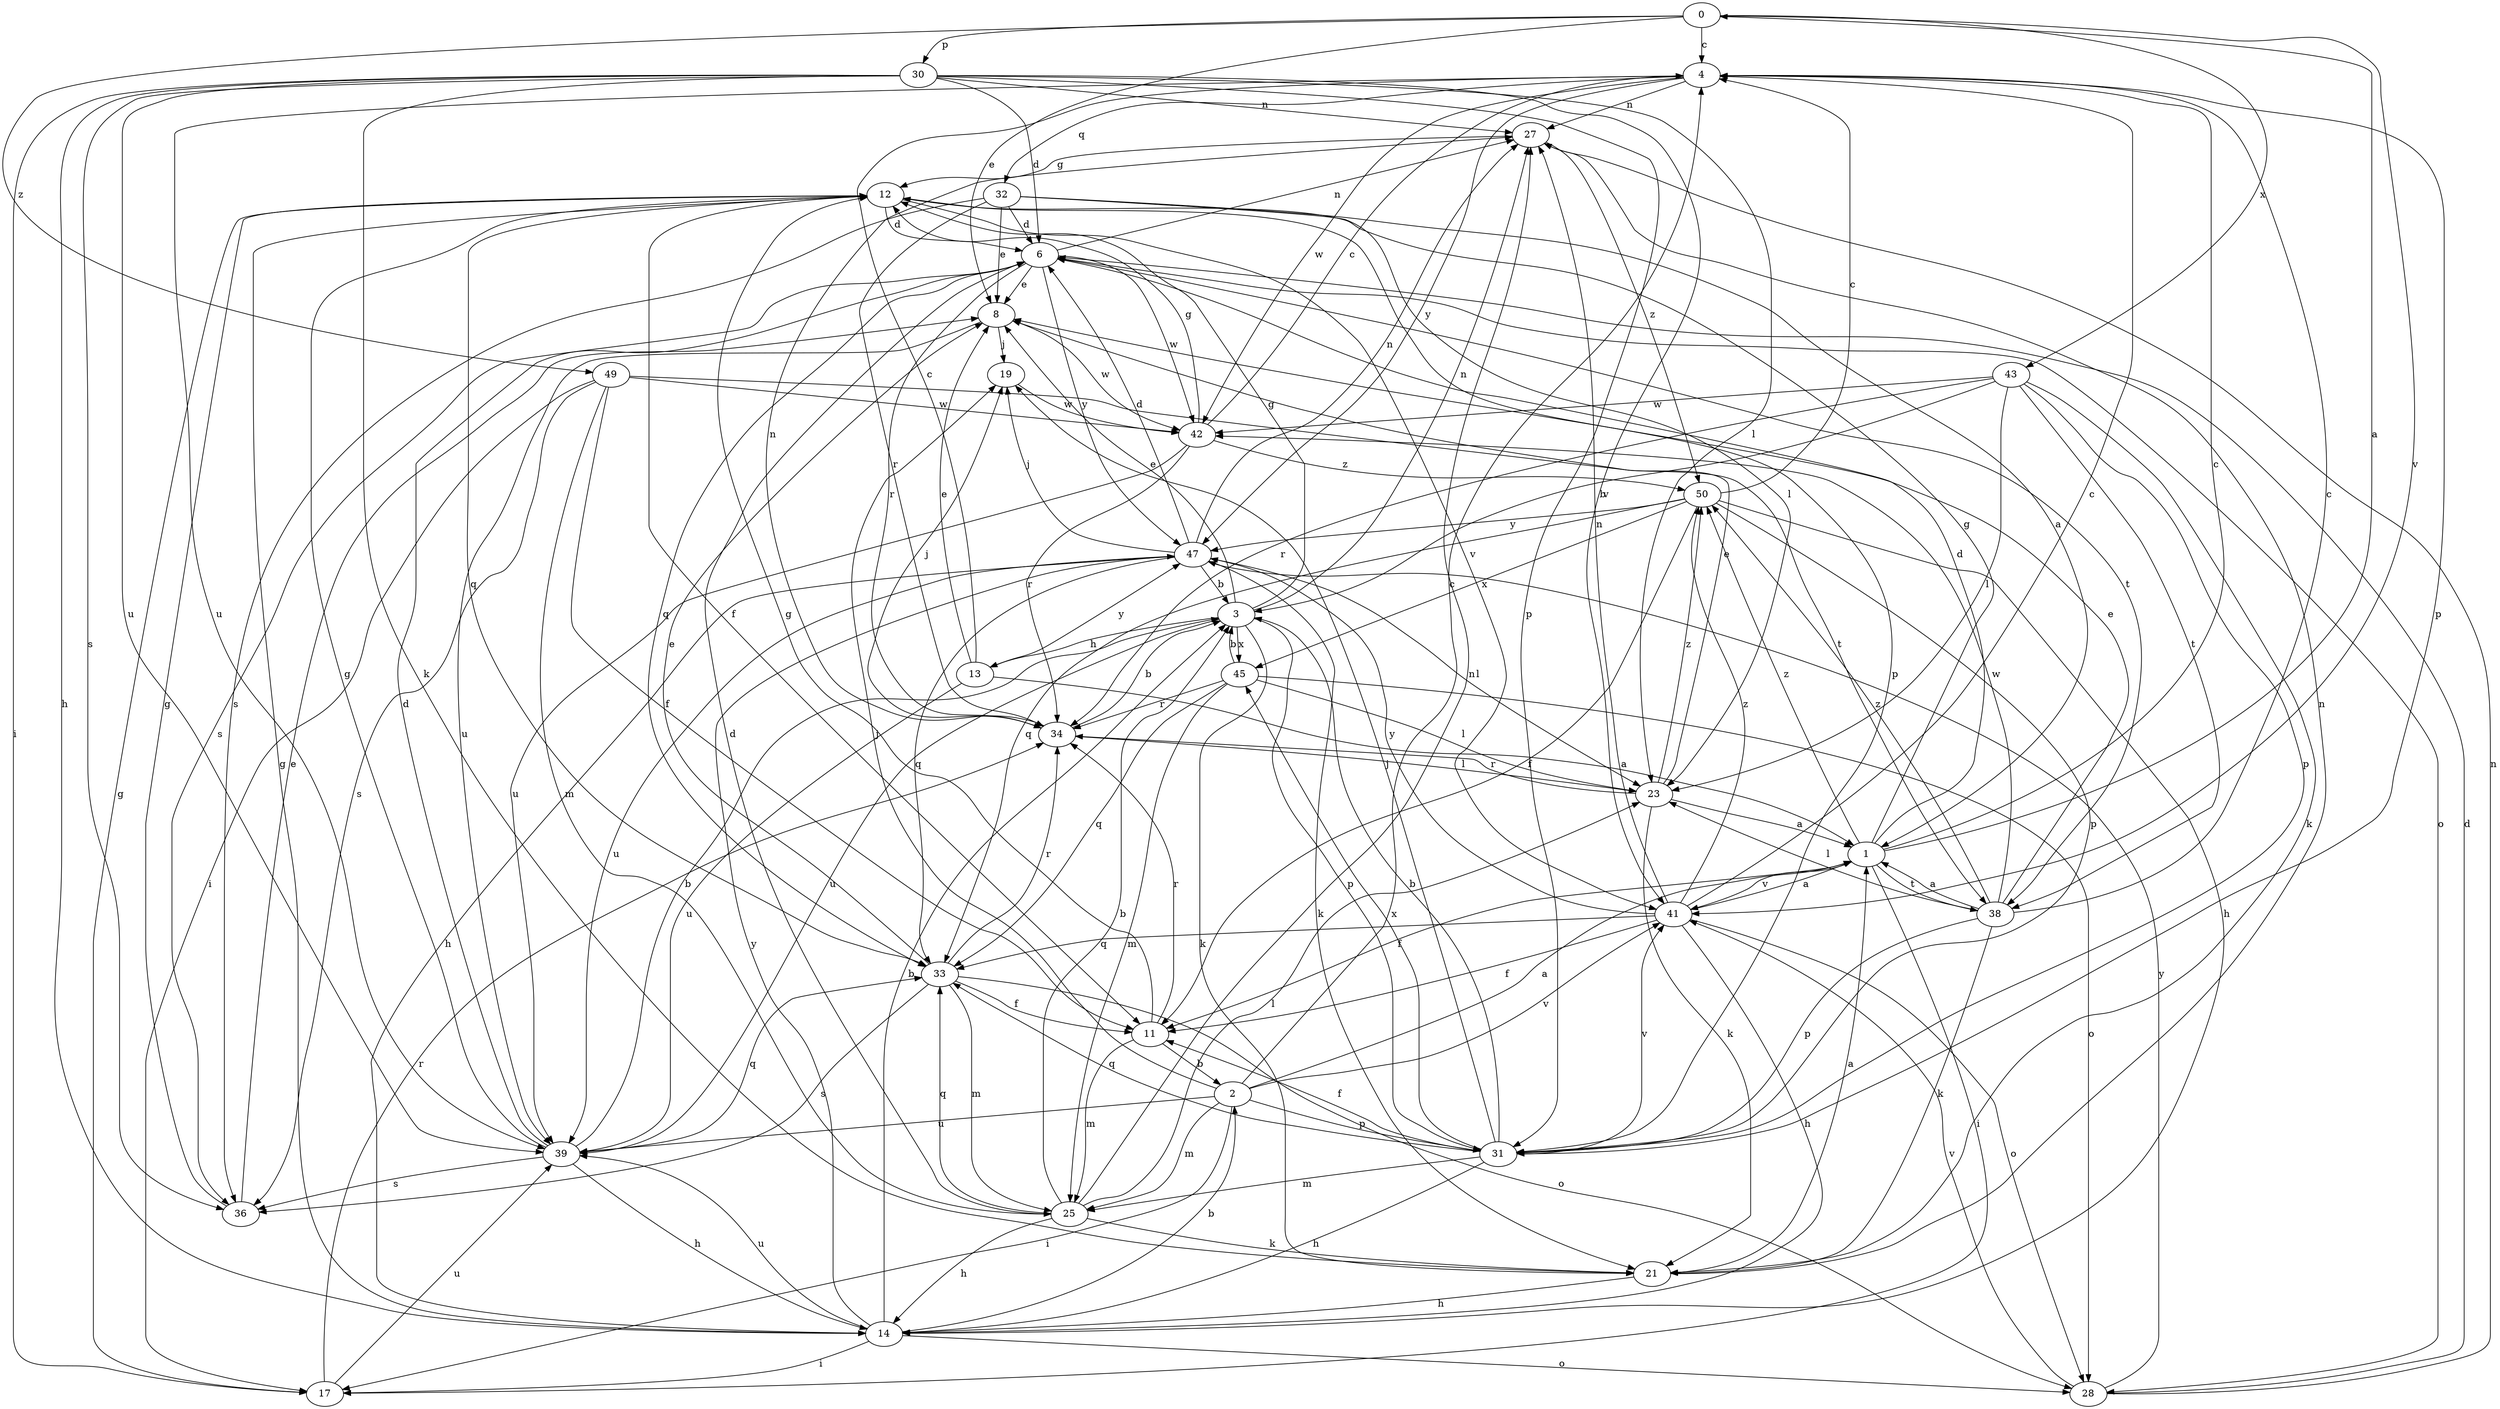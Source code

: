 strict digraph  {
0;
1;
2;
3;
4;
6;
8;
11;
12;
13;
14;
17;
19;
21;
23;
25;
27;
28;
30;
31;
32;
33;
34;
36;
38;
39;
41;
42;
43;
45;
47;
49;
50;
0 -> 4  [label=c];
0 -> 8  [label=e];
0 -> 30  [label=p];
0 -> 41  [label=v];
0 -> 43  [label=x];
0 -> 49  [label=z];
1 -> 0  [label=a];
1 -> 4  [label=c];
1 -> 6  [label=d];
1 -> 11  [label=f];
1 -> 12  [label=g];
1 -> 17  [label=i];
1 -> 38  [label=t];
1 -> 41  [label=v];
1 -> 50  [label=z];
2 -> 1  [label=a];
2 -> 4  [label=c];
2 -> 17  [label=i];
2 -> 19  [label=j];
2 -> 25  [label=m];
2 -> 31  [label=p];
2 -> 39  [label=u];
2 -> 41  [label=v];
3 -> 8  [label=e];
3 -> 12  [label=g];
3 -> 13  [label=h];
3 -> 21  [label=k];
3 -> 27  [label=n];
3 -> 31  [label=p];
3 -> 39  [label=u];
3 -> 45  [label=x];
4 -> 27  [label=n];
4 -> 31  [label=p];
4 -> 32  [label=q];
4 -> 39  [label=u];
4 -> 42  [label=w];
4 -> 47  [label=y];
6 -> 8  [label=e];
6 -> 27  [label=n];
6 -> 28  [label=o];
6 -> 33  [label=q];
6 -> 34  [label=r];
6 -> 36  [label=s];
6 -> 38  [label=t];
6 -> 42  [label=w];
6 -> 47  [label=y];
8 -> 19  [label=j];
8 -> 39  [label=u];
8 -> 42  [label=w];
11 -> 2  [label=b];
11 -> 12  [label=g];
11 -> 25  [label=m];
11 -> 34  [label=r];
12 -> 6  [label=d];
12 -> 11  [label=f];
12 -> 31  [label=p];
12 -> 33  [label=q];
12 -> 41  [label=v];
13 -> 1  [label=a];
13 -> 4  [label=c];
13 -> 8  [label=e];
13 -> 39  [label=u];
13 -> 47  [label=y];
14 -> 2  [label=b];
14 -> 3  [label=b];
14 -> 12  [label=g];
14 -> 17  [label=i];
14 -> 28  [label=o];
14 -> 39  [label=u];
14 -> 47  [label=y];
17 -> 12  [label=g];
17 -> 34  [label=r];
17 -> 39  [label=u];
19 -> 42  [label=w];
21 -> 1  [label=a];
21 -> 14  [label=h];
21 -> 27  [label=n];
23 -> 1  [label=a];
23 -> 8  [label=e];
23 -> 21  [label=k];
23 -> 34  [label=r];
23 -> 50  [label=z];
25 -> 3  [label=b];
25 -> 6  [label=d];
25 -> 14  [label=h];
25 -> 21  [label=k];
25 -> 23  [label=l];
25 -> 27  [label=n];
25 -> 33  [label=q];
27 -> 12  [label=g];
27 -> 50  [label=z];
28 -> 6  [label=d];
28 -> 27  [label=n];
28 -> 41  [label=v];
28 -> 47  [label=y];
30 -> 6  [label=d];
30 -> 14  [label=h];
30 -> 17  [label=i];
30 -> 21  [label=k];
30 -> 23  [label=l];
30 -> 27  [label=n];
30 -> 31  [label=p];
30 -> 36  [label=s];
30 -> 39  [label=u];
30 -> 41  [label=v];
31 -> 3  [label=b];
31 -> 11  [label=f];
31 -> 14  [label=h];
31 -> 19  [label=j];
31 -> 25  [label=m];
31 -> 33  [label=q];
31 -> 41  [label=v];
31 -> 45  [label=x];
32 -> 1  [label=a];
32 -> 6  [label=d];
32 -> 8  [label=e];
32 -> 23  [label=l];
32 -> 34  [label=r];
32 -> 36  [label=s];
33 -> 8  [label=e];
33 -> 11  [label=f];
33 -> 25  [label=m];
33 -> 28  [label=o];
33 -> 34  [label=r];
33 -> 36  [label=s];
34 -> 3  [label=b];
34 -> 19  [label=j];
34 -> 23  [label=l];
34 -> 27  [label=n];
36 -> 8  [label=e];
36 -> 12  [label=g];
38 -> 1  [label=a];
38 -> 4  [label=c];
38 -> 8  [label=e];
38 -> 21  [label=k];
38 -> 23  [label=l];
38 -> 31  [label=p];
38 -> 42  [label=w];
38 -> 50  [label=z];
39 -> 3  [label=b];
39 -> 6  [label=d];
39 -> 12  [label=g];
39 -> 14  [label=h];
39 -> 33  [label=q];
39 -> 36  [label=s];
41 -> 1  [label=a];
41 -> 4  [label=c];
41 -> 11  [label=f];
41 -> 14  [label=h];
41 -> 27  [label=n];
41 -> 28  [label=o];
41 -> 33  [label=q];
41 -> 47  [label=y];
41 -> 50  [label=z];
42 -> 4  [label=c];
42 -> 12  [label=g];
42 -> 34  [label=r];
42 -> 39  [label=u];
42 -> 50  [label=z];
43 -> 3  [label=b];
43 -> 21  [label=k];
43 -> 23  [label=l];
43 -> 31  [label=p];
43 -> 34  [label=r];
43 -> 38  [label=t];
43 -> 42  [label=w];
45 -> 3  [label=b];
45 -> 23  [label=l];
45 -> 25  [label=m];
45 -> 28  [label=o];
45 -> 33  [label=q];
45 -> 34  [label=r];
47 -> 3  [label=b];
47 -> 6  [label=d];
47 -> 14  [label=h];
47 -> 19  [label=j];
47 -> 21  [label=k];
47 -> 23  [label=l];
47 -> 27  [label=n];
47 -> 33  [label=q];
47 -> 39  [label=u];
49 -> 11  [label=f];
49 -> 17  [label=i];
49 -> 25  [label=m];
49 -> 36  [label=s];
49 -> 38  [label=t];
49 -> 42  [label=w];
50 -> 4  [label=c];
50 -> 11  [label=f];
50 -> 14  [label=h];
50 -> 31  [label=p];
50 -> 33  [label=q];
50 -> 45  [label=x];
50 -> 47  [label=y];
}
